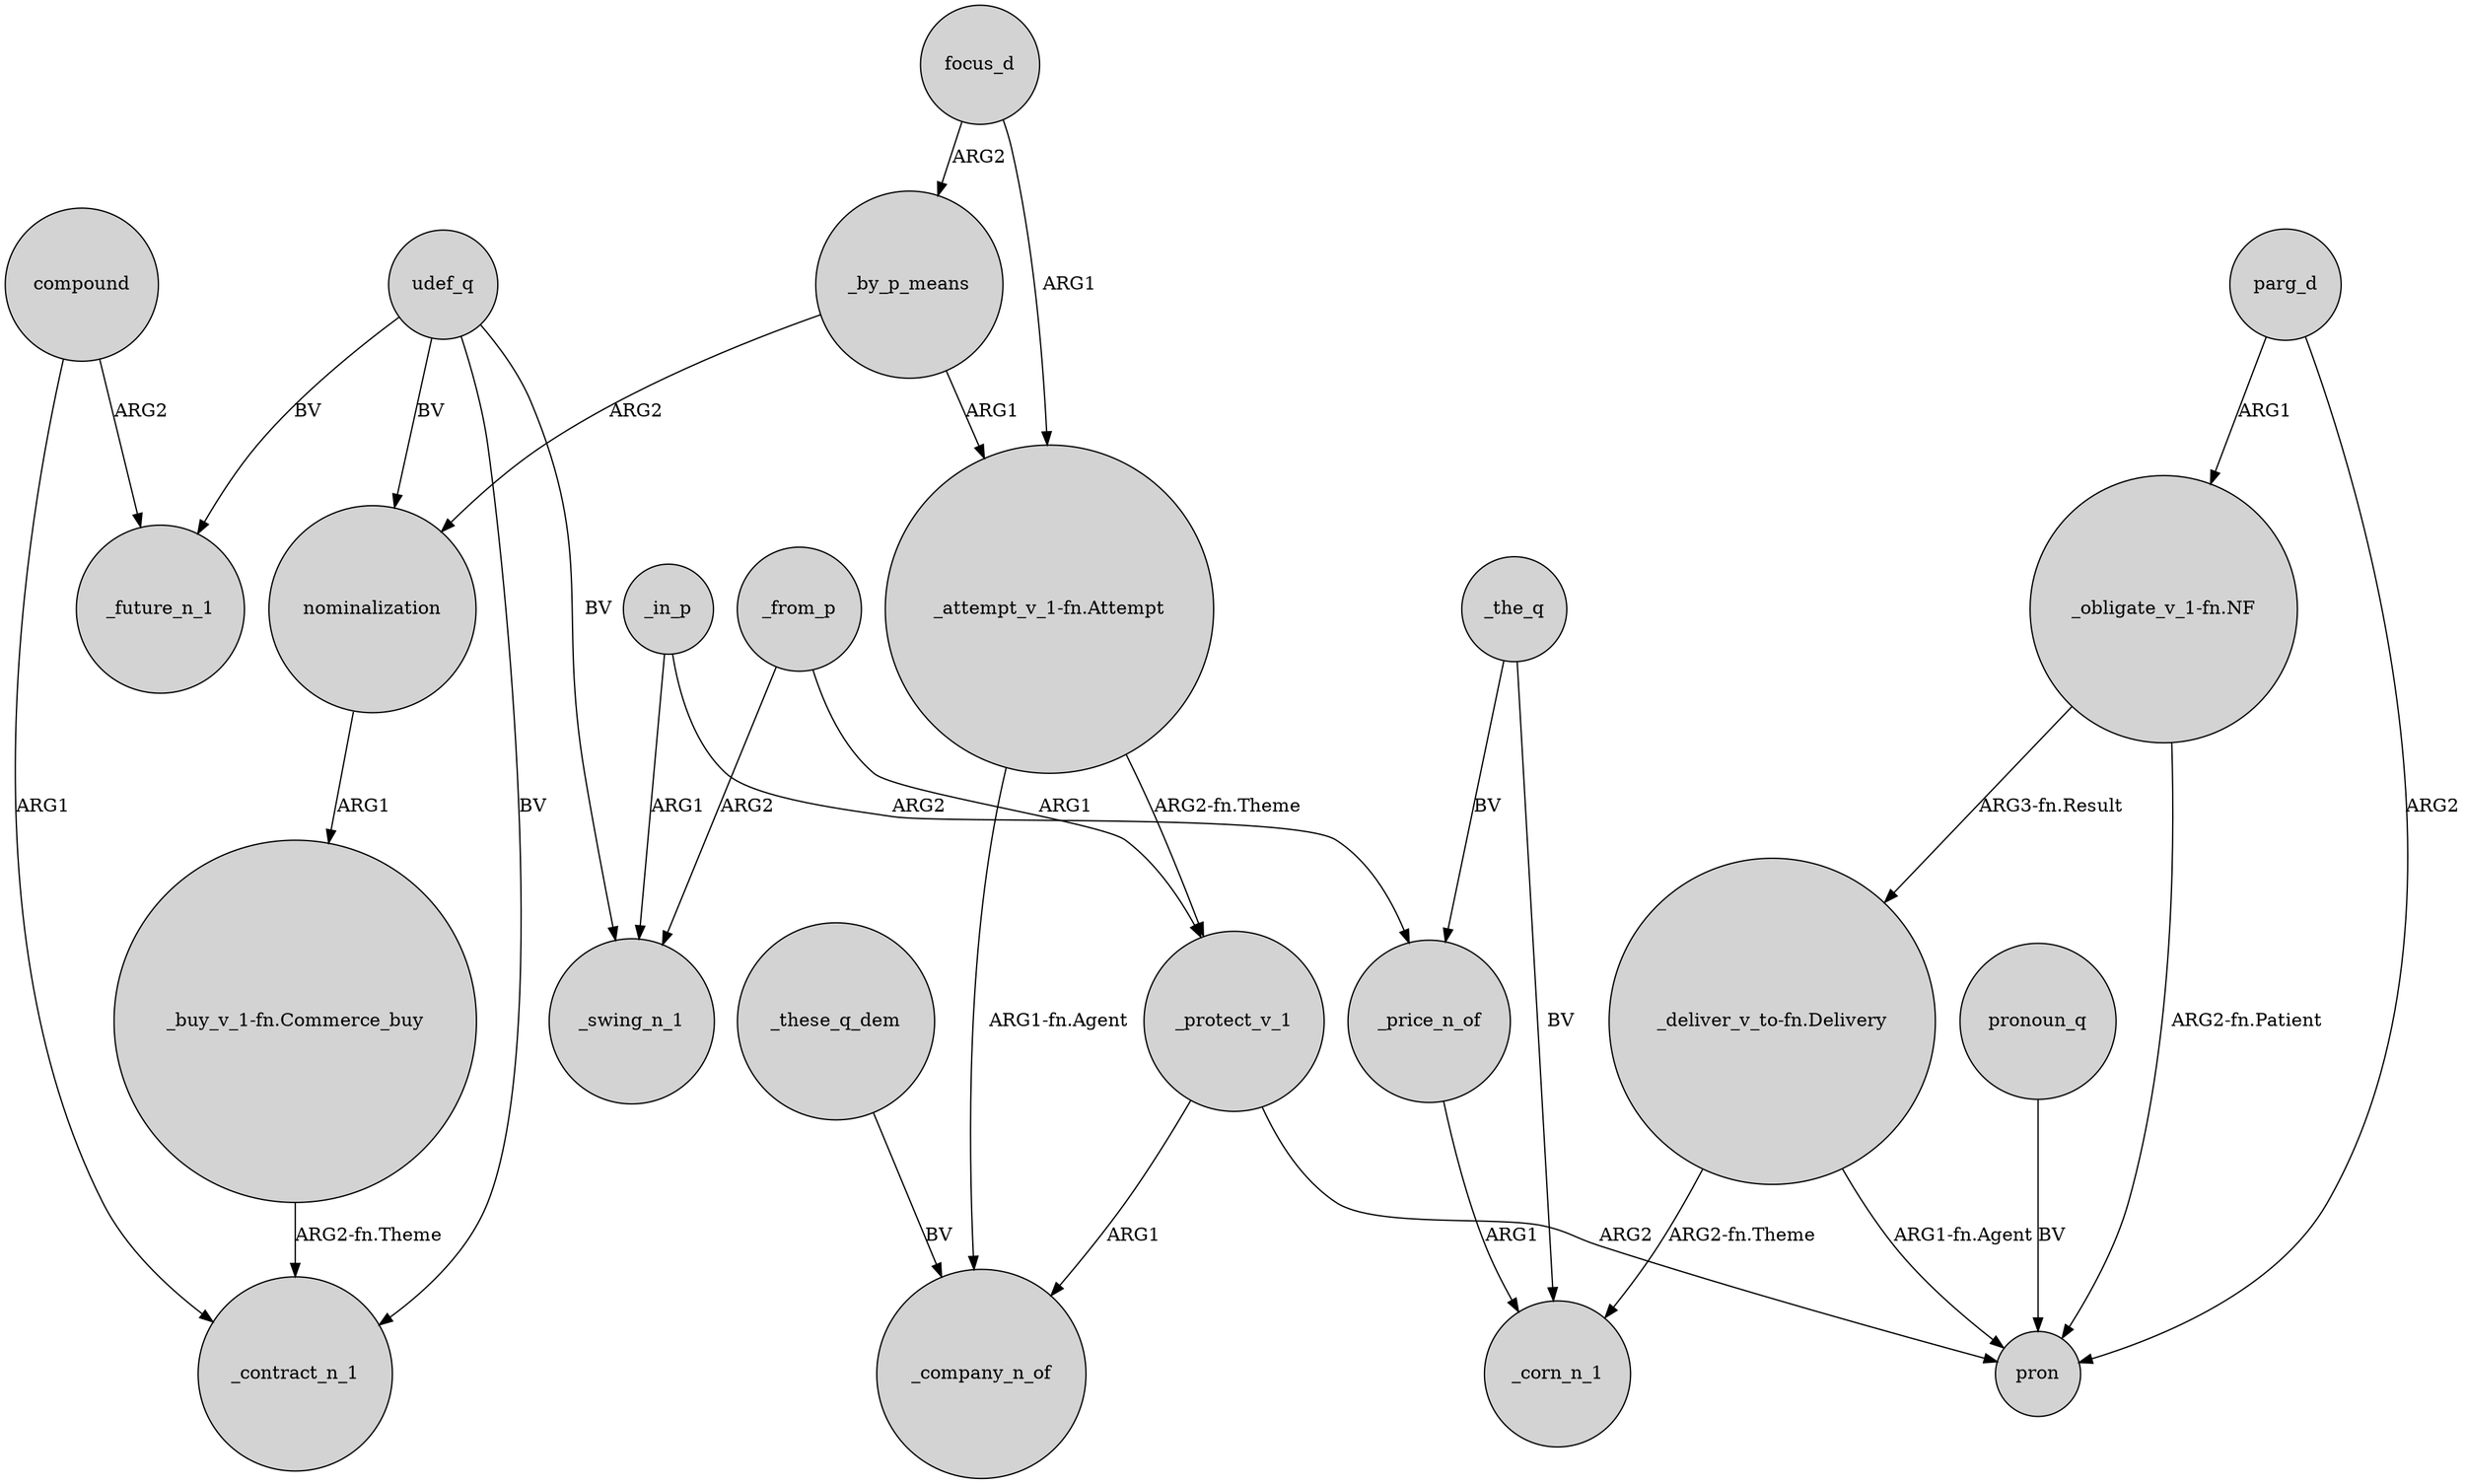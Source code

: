 digraph {
	node [shape=circle style=filled]
	_from_p -> _protect_v_1 [label=ARG1]
	_by_p_means -> nominalization [label=ARG2]
	focus_d -> "_attempt_v_1-fn.Attempt" [label=ARG1]
	focus_d -> _by_p_means [label=ARG2]
	"_attempt_v_1-fn.Attempt" -> _protect_v_1 [label="ARG2-fn.Theme"]
	_the_q -> _price_n_of [label=BV]
	compound -> _contract_n_1 [label=ARG1]
	compound -> _future_n_1 [label=ARG2]
	_these_q_dem -> _company_n_of [label=BV]
	parg_d -> pron [label=ARG2]
	_protect_v_1 -> pron [label=ARG2]
	_in_p -> _swing_n_1 [label=ARG1]
	parg_d -> "_obligate_v_1-fn.NF" [label=ARG1]
	pronoun_q -> pron [label=BV]
	nominalization -> "_buy_v_1-fn.Commerce_buy" [label=ARG1]
	udef_q -> _swing_n_1 [label=BV]
	"_deliver_v_to-fn.Delivery" -> pron [label="ARG1-fn.Agent"]
	"_attempt_v_1-fn.Attempt" -> _company_n_of [label="ARG1-fn.Agent"]
	_by_p_means -> "_attempt_v_1-fn.Attempt" [label=ARG1]
	"_buy_v_1-fn.Commerce_buy" -> _contract_n_1 [label="ARG2-fn.Theme"]
	_price_n_of -> _corn_n_1 [label=ARG1]
	udef_q -> _future_n_1 [label=BV]
	udef_q -> nominalization [label=BV]
	"_obligate_v_1-fn.NF" -> pron [label="ARG2-fn.Patient"]
	_the_q -> _corn_n_1 [label=BV]
	_from_p -> _swing_n_1 [label=ARG2]
	_protect_v_1 -> _company_n_of [label=ARG1]
	_in_p -> _price_n_of [label=ARG2]
	udef_q -> _contract_n_1 [label=BV]
	"_deliver_v_to-fn.Delivery" -> _corn_n_1 [label="ARG2-fn.Theme"]
	"_obligate_v_1-fn.NF" -> "_deliver_v_to-fn.Delivery" [label="ARG3-fn.Result"]
}
